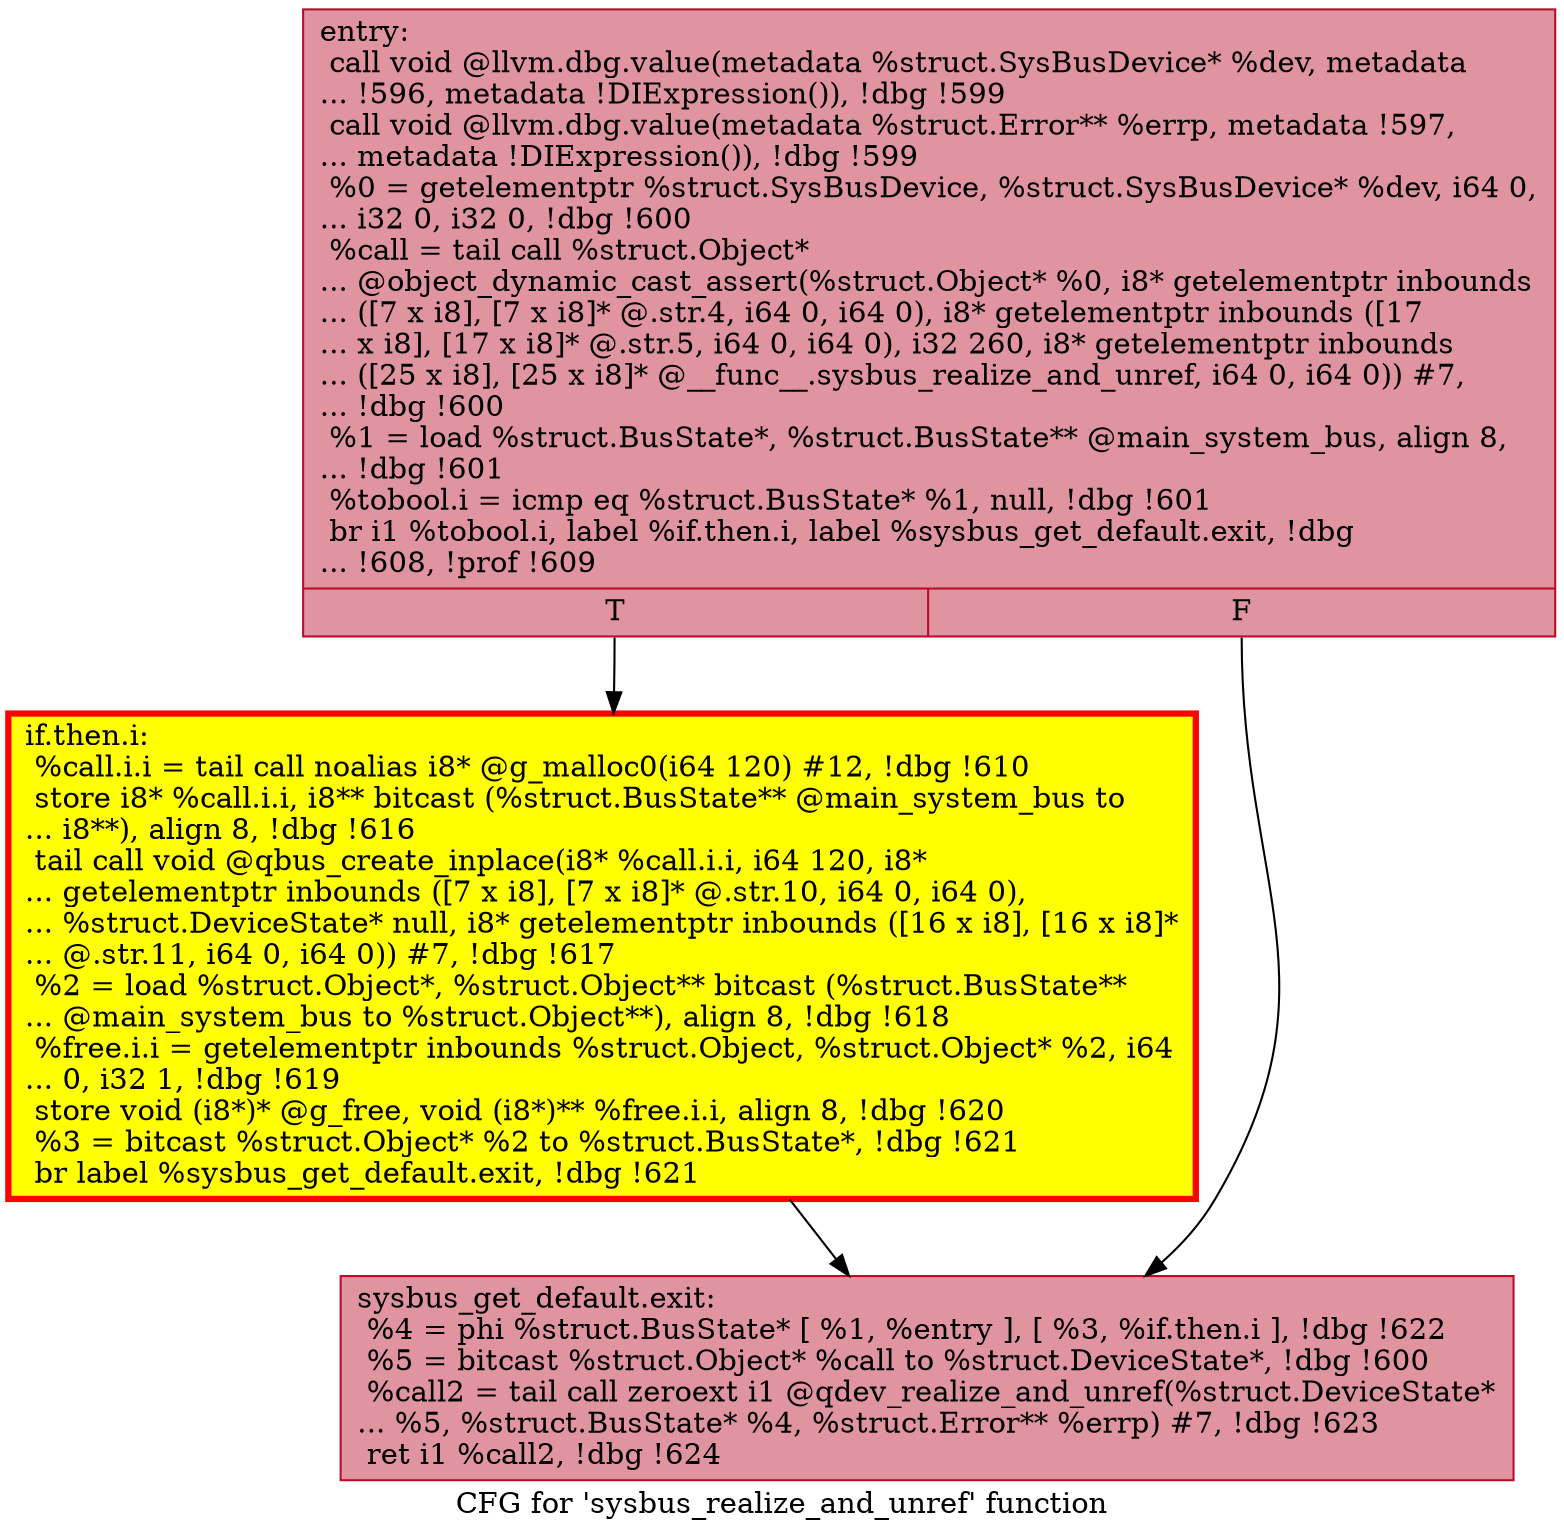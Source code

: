 digraph "CFG for 'sysbus_realize_and_unref' function" {
	label="CFG for 'sysbus_realize_and_unref' function";

	Node0x56031ed43e20 [shape=record,color="#b70d28ff", style=filled, fillcolor="#b70d2870",label="{entry:\l  call void @llvm.dbg.value(metadata %struct.SysBusDevice* %dev, metadata\l... !596, metadata !DIExpression()), !dbg !599\l  call void @llvm.dbg.value(metadata %struct.Error** %errp, metadata !597,\l... metadata !DIExpression()), !dbg !599\l  %0 = getelementptr %struct.SysBusDevice, %struct.SysBusDevice* %dev, i64 0,\l... i32 0, i32 0, !dbg !600\l  %call = tail call %struct.Object*\l... @object_dynamic_cast_assert(%struct.Object* %0, i8* getelementptr inbounds\l... ([7 x i8], [7 x i8]* @.str.4, i64 0, i64 0), i8* getelementptr inbounds ([17\l... x i8], [17 x i8]* @.str.5, i64 0, i64 0), i32 260, i8* getelementptr inbounds\l... ([25 x i8], [25 x i8]* @__func__.sysbus_realize_and_unref, i64 0, i64 0)) #7,\l... !dbg !600\l  %1 = load %struct.BusState*, %struct.BusState** @main_system_bus, align 8,\l... !dbg !601\l  %tobool.i = icmp eq %struct.BusState* %1, null, !dbg !601\l  br i1 %tobool.i, label %if.then.i, label %sysbus_get_default.exit, !dbg\l... !608, !prof !609\l|{<s0>T|<s1>F}}"];
	Node0x56031ed43e20:s0 -> Node0x56031ee7f6e0;
	Node0x56031ed43e20:s1 -> Node0x56031ed5a9f0;
	Node0x56031ee7f6e0 [shape=record,penwidth=3.0, style="filled", color="red", fillcolor="yellow",label="{if.then.i:                                        \l  %call.i.i = tail call noalias i8* @g_malloc0(i64 120) #12, !dbg !610\l  store i8* %call.i.i, i8** bitcast (%struct.BusState** @main_system_bus to\l... i8**), align 8, !dbg !616\l  tail call void @qbus_create_inplace(i8* %call.i.i, i64 120, i8*\l... getelementptr inbounds ([7 x i8], [7 x i8]* @.str.10, i64 0, i64 0),\l... %struct.DeviceState* null, i8* getelementptr inbounds ([16 x i8], [16 x i8]*\l... @.str.11, i64 0, i64 0)) #7, !dbg !617\l  %2 = load %struct.Object*, %struct.Object** bitcast (%struct.BusState**\l... @main_system_bus to %struct.Object**), align 8, !dbg !618\l  %free.i.i = getelementptr inbounds %struct.Object, %struct.Object* %2, i64\l... 0, i32 1, !dbg !619\l  store void (i8*)* @g_free, void (i8*)** %free.i.i, align 8, !dbg !620\l  %3 = bitcast %struct.Object* %2 to %struct.BusState*, !dbg !621\l  br label %sysbus_get_default.exit, !dbg !621\l}"];
	Node0x56031ee7f6e0 -> Node0x56031ed5a9f0;
	Node0x56031ed5a9f0 [shape=record,color="#b70d28ff", style=filled, fillcolor="#b70d2870",label="{sysbus_get_default.exit:                          \l  %4 = phi %struct.BusState* [ %1, %entry ], [ %3, %if.then.i ], !dbg !622\l  %5 = bitcast %struct.Object* %call to %struct.DeviceState*, !dbg !600\l  %call2 = tail call zeroext i1 @qdev_realize_and_unref(%struct.DeviceState*\l... %5, %struct.BusState* %4, %struct.Error** %errp) #7, !dbg !623\l  ret i1 %call2, !dbg !624\l}"];
}
